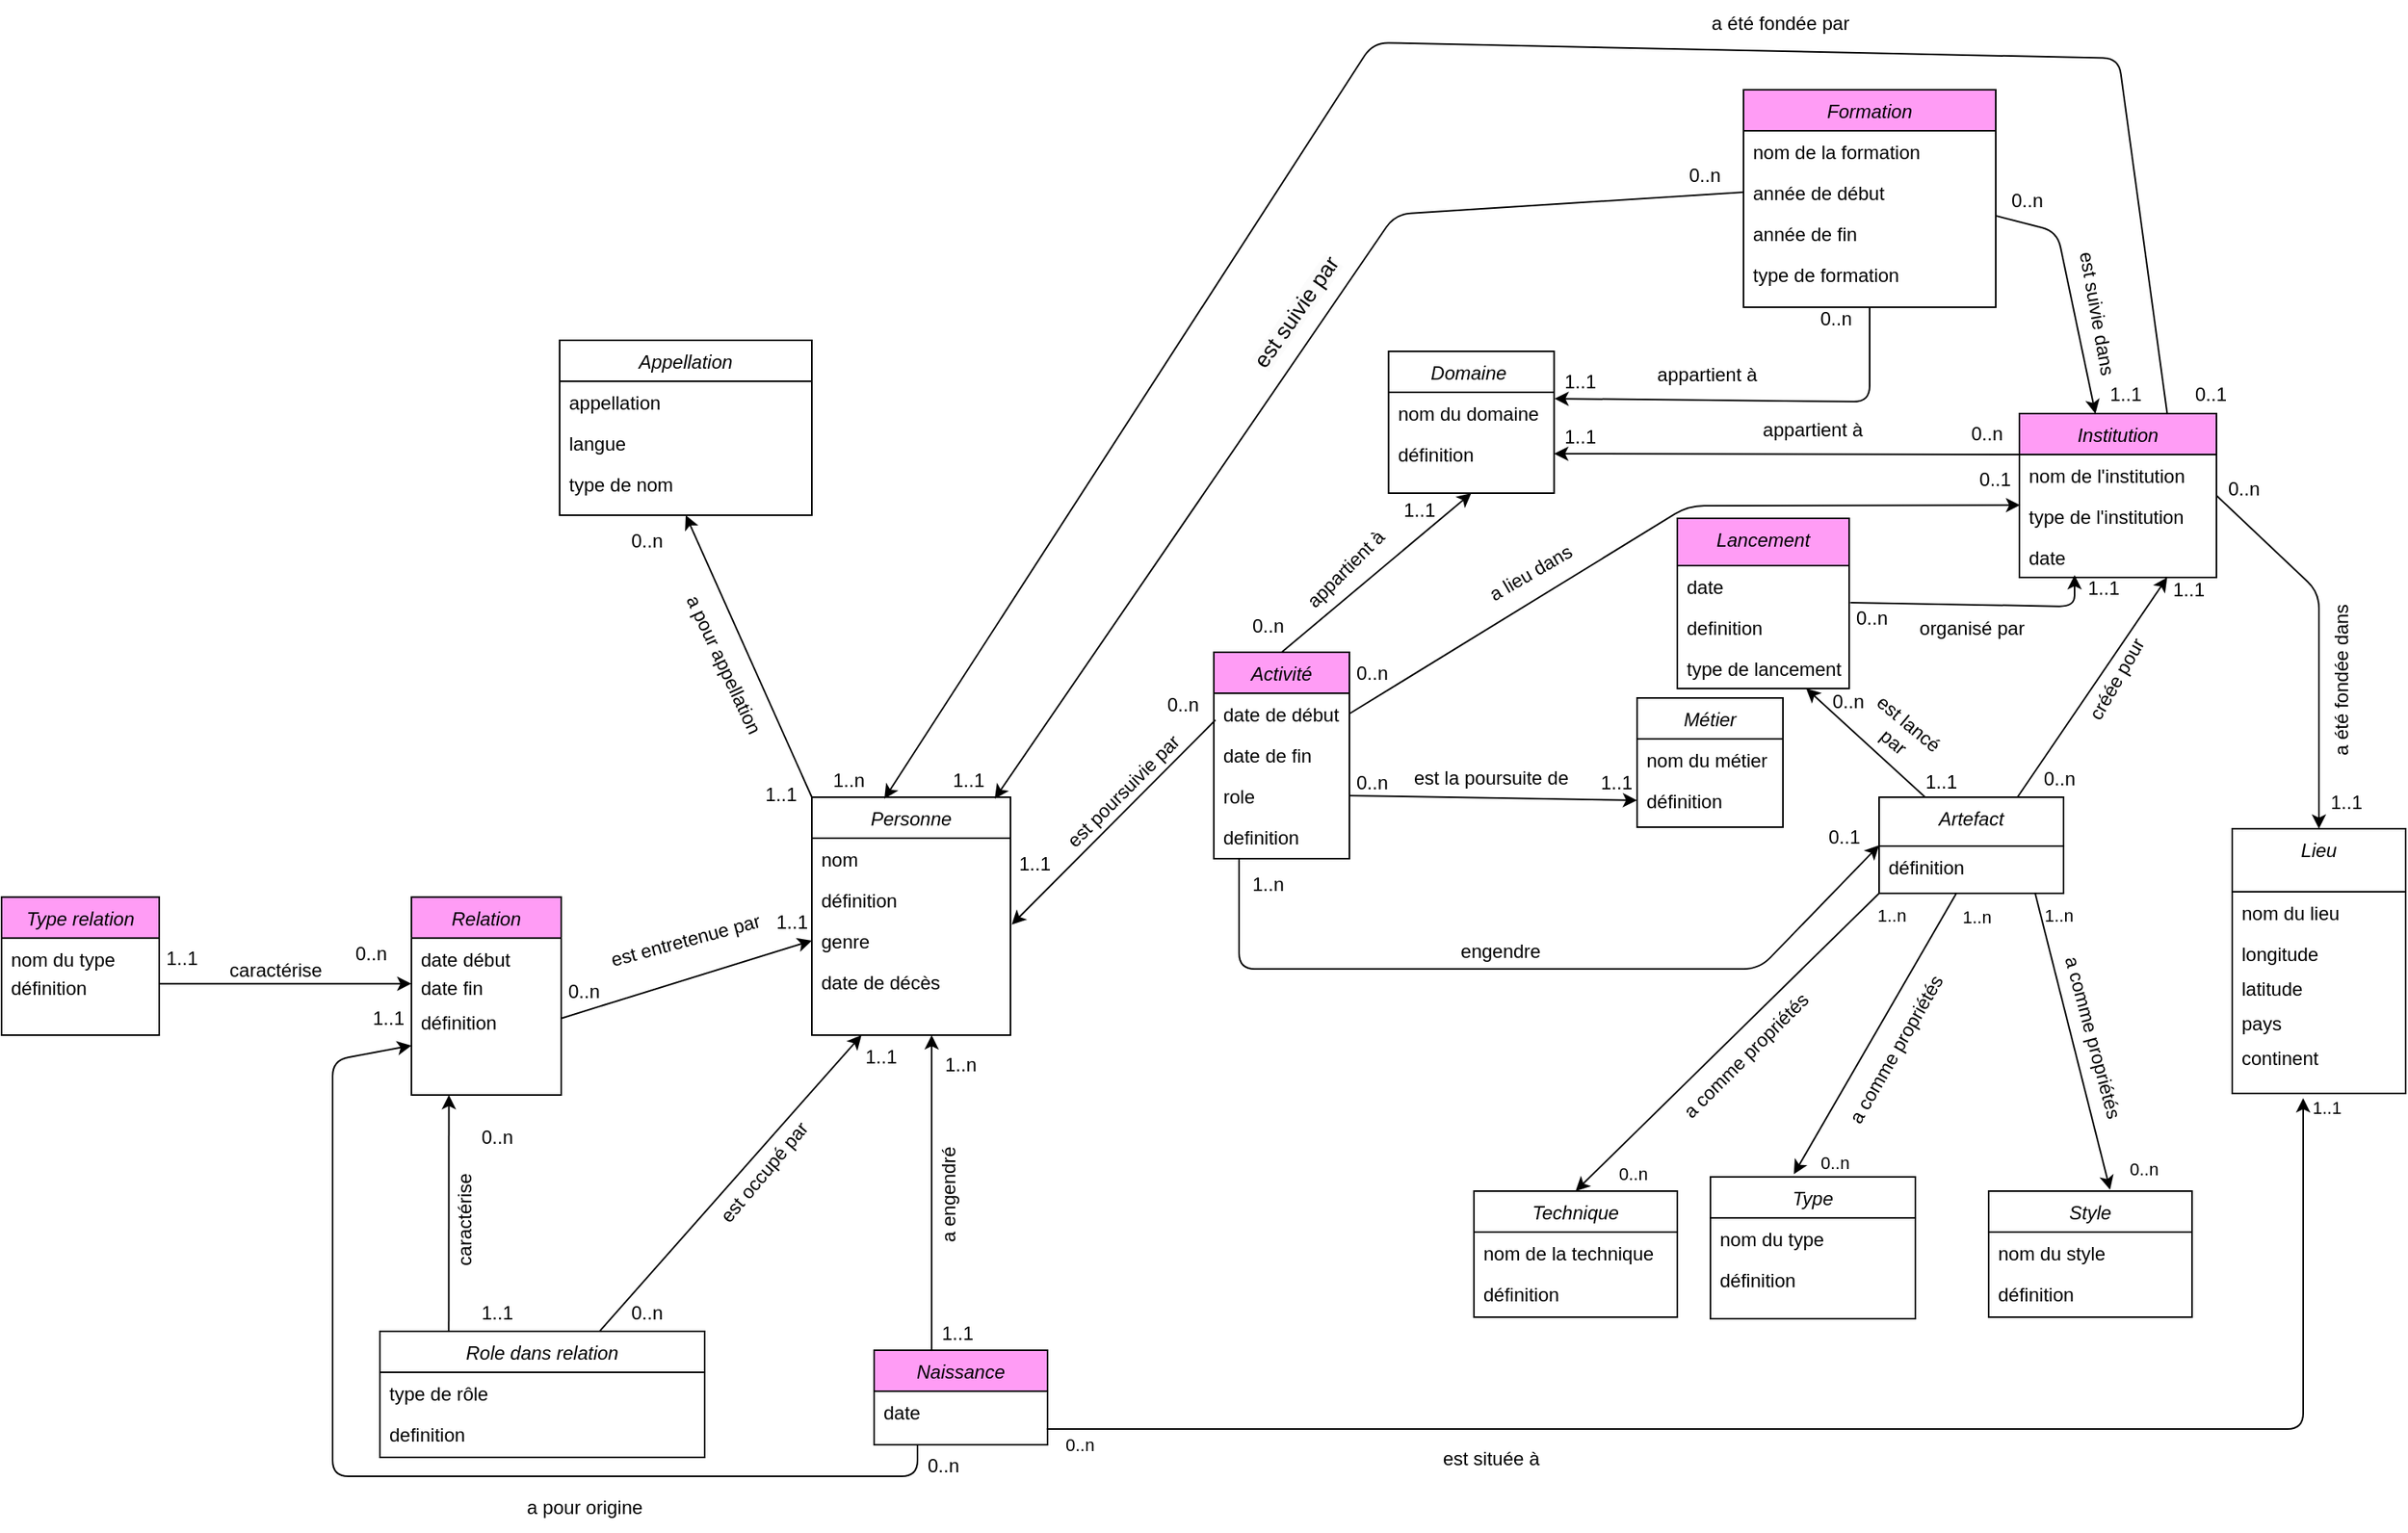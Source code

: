 <mxfile>
    <diagram id="C5RBs43oDa-KdzZeNtuy" name="Page-1">
        <mxGraphModel dx="1484" dy="907" grid="1" gridSize="10" guides="1" tooltips="1" connect="1" arrows="1" fold="1" page="1" pageScale="1" pageWidth="1654" pageHeight="1169" background="none" math="0" shadow="0">
            <root>
                <mxCell id="WIyWlLk6GJQsqaUBKTNV-0"/>
                <mxCell id="WIyWlLk6GJQsqaUBKTNV-1" parent="WIyWlLk6GJQsqaUBKTNV-0"/>
                <mxCell id="189" style="edgeStyle=none;html=1;exitX=0;exitY=0;exitDx=0;exitDy=0;entryX=0.5;entryY=1;entryDx=0;entryDy=0;" parent="WIyWlLk6GJQsqaUBKTNV-1" source="zkfFHV4jXpPFQw0GAbJ--0" target="51" edge="1">
                    <mxGeometry relative="1" as="geometry">
                        <mxPoint x="668" y="616" as="sourcePoint"/>
                        <mxPoint x="509" y="391" as="targetPoint"/>
                    </mxGeometry>
                </mxCell>
                <mxCell id="528" style="edgeStyle=none;html=1;" parent="WIyWlLk6GJQsqaUBKTNV-1" source="zkfFHV4jXpPFQw0GAbJ--0" edge="1">
                    <mxGeometry relative="1" as="geometry">
                        <mxPoint x="645" y="722" as="targetPoint"/>
                    </mxGeometry>
                </mxCell>
                <mxCell id="zkfFHV4jXpPFQw0GAbJ--0" value="Personne" style="swimlane;fontStyle=2;align=center;verticalAlign=top;childLayout=stackLayout;horizontal=1;startSize=26;horizontalStack=0;resizeParent=1;resizeLast=0;collapsible=1;marginBottom=0;rounded=0;shadow=0;strokeWidth=1;" parent="WIyWlLk6GJQsqaUBKTNV-1" vertex="1">
                    <mxGeometry x="569" y="571" width="126" height="151" as="geometry">
                        <mxRectangle x="230" y="140" width="160" height="26" as="alternateBounds"/>
                    </mxGeometry>
                </mxCell>
                <mxCell id="zkfFHV4jXpPFQw0GAbJ--1" value="nom" style="text;align=left;verticalAlign=top;spacingLeft=4;spacingRight=4;overflow=hidden;rotatable=0;points=[[0,0.5],[1,0.5]];portConstraint=eastwest;" parent="zkfFHV4jXpPFQw0GAbJ--0" vertex="1">
                    <mxGeometry y="26" width="126" height="26" as="geometry"/>
                </mxCell>
                <mxCell id="zkfFHV4jXpPFQw0GAbJ--3" value="définition" style="text;align=left;verticalAlign=top;spacingLeft=4;spacingRight=4;overflow=hidden;rotatable=0;points=[[0,0.5],[1,0.5]];portConstraint=eastwest;rounded=0;shadow=0;html=0;" parent="zkfFHV4jXpPFQw0GAbJ--0" vertex="1">
                    <mxGeometry y="52" width="126" height="26" as="geometry"/>
                </mxCell>
                <mxCell id="508" value="genre" style="text;align=left;verticalAlign=top;spacingLeft=4;spacingRight=4;overflow=hidden;rotatable=0;points=[[0,0.5],[1,0.5]];portConstraint=eastwest;rounded=0;shadow=0;html=0;" parent="zkfFHV4jXpPFQw0GAbJ--0" vertex="1">
                    <mxGeometry y="78" width="126" height="26" as="geometry"/>
                </mxCell>
                <mxCell id="636" value="date de décès" style="text;align=left;verticalAlign=top;spacingLeft=4;spacingRight=4;overflow=hidden;rotatable=0;points=[[0,0.5],[1,0.5]];portConstraint=eastwest;rounded=0;shadow=0;html=0;" parent="zkfFHV4jXpPFQw0GAbJ--0" vertex="1">
                    <mxGeometry y="104" width="126" height="26" as="geometry"/>
                </mxCell>
                <mxCell id="Bw8D9-mf-STMI-rw64IU-86" value="Lieu" style="swimlane;fontStyle=2;align=center;verticalAlign=top;childLayout=stackLayout;horizontal=1;startSize=40;horizontalStack=0;resizeParent=1;resizeLast=0;collapsible=1;marginBottom=0;rounded=0;shadow=0;strokeWidth=1;" parent="WIyWlLk6GJQsqaUBKTNV-1" vertex="1">
                    <mxGeometry x="1470" y="591" width="110" height="168" as="geometry">
                        <mxRectangle x="230" y="140" width="160" height="26" as="alternateBounds"/>
                    </mxGeometry>
                </mxCell>
                <mxCell id="Bw8D9-mf-STMI-rw64IU-87" value="nom du lieu" style="text;align=left;verticalAlign=top;spacingLeft=4;spacingRight=4;overflow=hidden;rotatable=0;points=[[0,0.5],[1,0.5]];portConstraint=eastwest;" parent="Bw8D9-mf-STMI-rw64IU-86" vertex="1">
                    <mxGeometry y="40" width="110" height="26" as="geometry"/>
                </mxCell>
                <mxCell id="Bw8D9-mf-STMI-rw64IU-92" value="longitude" style="text;align=left;verticalAlign=top;spacingLeft=4;spacingRight=4;overflow=hidden;rotatable=0;points=[[0,0.5],[1,0.5]];portConstraint=eastwest;rounded=0;shadow=0;html=0;" parent="Bw8D9-mf-STMI-rw64IU-86" vertex="1">
                    <mxGeometry y="66" width="110" height="22" as="geometry"/>
                </mxCell>
                <mxCell id="44" value="latitude" style="text;align=left;verticalAlign=top;spacingLeft=4;spacingRight=4;overflow=hidden;rotatable=0;points=[[0,0.5],[1,0.5]];portConstraint=eastwest;rounded=0;shadow=0;html=0;" parent="Bw8D9-mf-STMI-rw64IU-86" vertex="1">
                    <mxGeometry y="88" width="110" height="22" as="geometry"/>
                </mxCell>
                <mxCell id="45" value="pays" style="text;align=left;verticalAlign=top;spacingLeft=4;spacingRight=4;overflow=hidden;rotatable=0;points=[[0,0.5],[1,0.5]];portConstraint=eastwest;rounded=0;shadow=0;html=0;" parent="Bw8D9-mf-STMI-rw64IU-86" vertex="1">
                    <mxGeometry y="110" width="110" height="22" as="geometry"/>
                </mxCell>
                <mxCell id="46" value="continent" style="text;align=left;verticalAlign=top;spacingLeft=4;spacingRight=4;overflow=hidden;rotatable=0;points=[[0,0.5],[1,0.5]];portConstraint=eastwest;rounded=0;shadow=0;html=0;" parent="Bw8D9-mf-STMI-rw64IU-86" vertex="1">
                    <mxGeometry y="132" width="110" height="22" as="geometry"/>
                </mxCell>
                <mxCell id="123" style="edgeStyle=none;html=1;entryX=0.5;entryY=0;entryDx=0;entryDy=0;exitX=0;exitY=1;exitDx=0;exitDy=0;" parent="WIyWlLk6GJQsqaUBKTNV-1" source="Bw8D9-mf-STMI-rw64IU-77" target="112" edge="1">
                    <mxGeometry relative="1" as="geometry">
                        <mxPoint x="1265" y="632" as="sourcePoint"/>
                    </mxGeometry>
                </mxCell>
                <mxCell id="124" style="edgeStyle=none;html=1;entryX=0.597;entryY=-0.011;entryDx=0;entryDy=0;entryPerimeter=0;" parent="WIyWlLk6GJQsqaUBKTNV-1" target="117" edge="1">
                    <mxGeometry relative="1" as="geometry">
                        <mxPoint x="1345" y="632" as="sourcePoint"/>
                    </mxGeometry>
                </mxCell>
                <mxCell id="433" style="edgeStyle=none;html=1;fontSize=12;entryX=0.407;entryY=-0.019;entryDx=0;entryDy=0;entryPerimeter=0;" parent="WIyWlLk6GJQsqaUBKTNV-1" target="209" edge="1">
                    <mxGeometry relative="1" as="geometry">
                        <mxPoint x="1295" y="632" as="sourcePoint"/>
                        <mxPoint x="1185" y="812" as="targetPoint"/>
                    </mxGeometry>
                </mxCell>
                <mxCell id="504" style="edgeStyle=none;html=1;exitX=0.75;exitY=0;exitDx=0;exitDy=0;entryX=0.75;entryY=1;entryDx=0;entryDy=0;fontSize=12;" parent="WIyWlLk6GJQsqaUBKTNV-1" source="Bw8D9-mf-STMI-rw64IU-77" target="Bw8D9-mf-STMI-rw64IU-9" edge="1">
                    <mxGeometry relative="1" as="geometry"/>
                </mxCell>
                <mxCell id="Bw8D9-mf-STMI-rw64IU-77" value="Artefact" style="swimlane;fontStyle=2;align=center;verticalAlign=top;childLayout=stackLayout;horizontal=1;startSize=31;horizontalStack=0;resizeParent=1;resizeLast=0;collapsible=1;marginBottom=0;rounded=0;shadow=0;strokeWidth=1;" parent="WIyWlLk6GJQsqaUBKTNV-1" vertex="1">
                    <mxGeometry x="1246" y="571" width="117" height="61" as="geometry">
                        <mxRectangle x="230" y="140" width="160" height="26" as="alternateBounds"/>
                    </mxGeometry>
                </mxCell>
                <mxCell id="Bw8D9-mf-STMI-rw64IU-80" style="edgeStyle=elbowEdgeStyle;rounded=0;orthogonalLoop=1;jettySize=auto;elbow=vertical;html=1;exitX=0;exitY=0.5;exitDx=0;exitDy=0;fillColor=#a20025;strokeColor=#6F0000;" parent="Bw8D9-mf-STMI-rw64IU-77" edge="1">
                    <mxGeometry relative="1" as="geometry">
                        <mxPoint y="65.0" as="sourcePoint"/>
                        <mxPoint y="65.185" as="targetPoint"/>
                    </mxGeometry>
                </mxCell>
                <mxCell id="747" value="définition" style="text;align=left;verticalAlign=top;spacingLeft=4;spacingRight=4;overflow=hidden;rotatable=0;points=[[0,0.5],[1,0.5]];portConstraint=eastwest;rounded=0;shadow=0;html=0;" parent="Bw8D9-mf-STMI-rw64IU-77" vertex="1">
                    <mxGeometry y="31" width="117" height="26" as="geometry"/>
                </mxCell>
                <mxCell id="51" value="Appellation" style="swimlane;fontStyle=2;align=center;verticalAlign=top;childLayout=stackLayout;horizontal=1;startSize=26;horizontalStack=0;resizeParent=1;resizeLast=0;collapsible=1;marginBottom=0;rounded=0;shadow=0;strokeWidth=1;" parent="WIyWlLk6GJQsqaUBKTNV-1" vertex="1">
                    <mxGeometry x="409" y="281" width="160" height="111" as="geometry">
                        <mxRectangle x="230" y="140" width="160" height="26" as="alternateBounds"/>
                    </mxGeometry>
                </mxCell>
                <mxCell id="52" value="appellation" style="text;align=left;verticalAlign=top;spacingLeft=4;spacingRight=4;overflow=hidden;rotatable=0;points=[[0,0.5],[1,0.5]];portConstraint=eastwest;" parent="51" vertex="1">
                    <mxGeometry y="26" width="160" height="26" as="geometry"/>
                </mxCell>
                <mxCell id="54" value="langue" style="text;align=left;verticalAlign=top;spacingLeft=4;spacingRight=4;overflow=hidden;rotatable=0;points=[[0,0.5],[1,0.5]];portConstraint=eastwest;" parent="51" vertex="1">
                    <mxGeometry y="52" width="160" height="26" as="geometry"/>
                </mxCell>
                <mxCell id="567" value="type de nom" style="text;align=left;verticalAlign=top;spacingLeft=4;spacingRight=4;overflow=hidden;rotatable=0;points=[[0,0.5],[1,0.5]];portConstraint=eastwest;" parent="51" vertex="1">
                    <mxGeometry y="78" width="160" height="26" as="geometry"/>
                </mxCell>
                <mxCell id="77" value="a été fondée dans" style="text;html=1;resizable=0;points=[];;align=center;verticalAlign=middle;labelBackgroundColor=none;rounded=0;shadow=0;strokeWidth=1;fontSize=12;rotation=270;" parent="WIyWlLk6GJQsqaUBKTNV-1" vertex="1" connectable="0">
                    <mxGeometry x="1548.999" y="508.0" as="geometry">
                        <mxPoint x="11" y="-10" as="offset"/>
                    </mxGeometry>
                </mxCell>
                <mxCell id="105" style="edgeStyle=none;html=1;entryX=0.386;entryY=0.001;entryDx=0;entryDy=0;entryPerimeter=0;exitX=1;exitY=0.075;exitDx=0;exitDy=0;exitPerimeter=0;" parent="WIyWlLk6GJQsqaUBKTNV-1" source="104" target="Bw8D9-mf-STMI-rw64IU-9" edge="1">
                    <mxGeometry relative="1" as="geometry">
                        <Array as="points">
                            <mxPoint x="1359" y="212"/>
                        </Array>
                    </mxGeometry>
                </mxCell>
                <mxCell id="441" style="edgeStyle=none;html=1;exitX=0.5;exitY=1;exitDx=0;exitDy=0;entryX=1.002;entryY=0.154;entryDx=0;entryDy=0;fontSize=12;entryPerimeter=0;" parent="WIyWlLk6GJQsqaUBKTNV-1" source="102" target="437" edge="1">
                    <mxGeometry relative="1" as="geometry">
                        <Array as="points">
                            <mxPoint x="1240" y="320"/>
                        </Array>
                    </mxGeometry>
                </mxCell>
                <mxCell id="102" value="Formation" style="swimlane;fontStyle=2;align=center;verticalAlign=top;childLayout=stackLayout;horizontal=1;startSize=26;horizontalStack=0;resizeParent=1;resizeLast=0;collapsible=1;marginBottom=0;rounded=0;shadow=0;strokeWidth=1;fillColor=#FF9CF5;strokeColor=#000000;" parent="WIyWlLk6GJQsqaUBKTNV-1" vertex="1">
                    <mxGeometry x="1160" y="122" width="160" height="138" as="geometry">
                        <mxRectangle x="230" y="140" width="160" height="26" as="alternateBounds"/>
                    </mxGeometry>
                </mxCell>
                <mxCell id="223" value="nom de la formation" style="text;align=left;verticalAlign=top;spacingLeft=4;spacingRight=4;overflow=hidden;rotatable=0;points=[[0,0.5],[1,0.5]];portConstraint=eastwest;rounded=0;shadow=0;html=0;" parent="102" vertex="1">
                    <mxGeometry y="26" width="160" height="26" as="geometry"/>
                </mxCell>
                <mxCell id="103" value="année de début" style="text;align=left;verticalAlign=top;spacingLeft=4;spacingRight=4;overflow=hidden;rotatable=0;points=[[0,0.5],[1,0.5]];portConstraint=eastwest;rounded=0;shadow=0;html=0;" parent="102" vertex="1">
                    <mxGeometry y="52" width="160" height="26" as="geometry"/>
                </mxCell>
                <mxCell id="104" value="année de fin" style="text;align=left;verticalAlign=top;spacingLeft=4;spacingRight=4;overflow=hidden;rotatable=0;points=[[0,0.5],[1,0.5]];portConstraint=eastwest;rounded=0;shadow=0;html=0;" parent="102" vertex="1">
                    <mxGeometry y="78" width="160" height="26" as="geometry"/>
                </mxCell>
                <mxCell id="750" value="type de formation" style="text;align=left;verticalAlign=top;spacingLeft=4;spacingRight=4;overflow=hidden;rotatable=0;points=[[0,0.5],[1,0.5]];portConstraint=eastwest;rounded=0;shadow=0;html=0;" parent="102" vertex="1">
                    <mxGeometry y="104" width="160" height="26" as="geometry"/>
                </mxCell>
                <mxCell id="106" value="est suivie dans&amp;nbsp;" style="text;html=1;resizable=0;points=[];;align=center;verticalAlign=middle;labelBackgroundColor=none;rounded=0;shadow=0;strokeWidth=1;fontSize=12;rotation=80;" parent="WIyWlLk6GJQsqaUBKTNV-1" vertex="1" connectable="0">
                    <mxGeometry x="1389.001" y="252.0" as="geometry">
                        <mxPoint x="12" y="7" as="offset"/>
                    </mxGeometry>
                </mxCell>
                <mxCell id="112" value="Technique" style="swimlane;fontStyle=2;align=center;verticalAlign=top;childLayout=stackLayout;horizontal=1;startSize=26;horizontalStack=0;resizeParent=1;resizeLast=0;collapsible=1;marginBottom=0;rounded=0;shadow=0;strokeWidth=1;" parent="WIyWlLk6GJQsqaUBKTNV-1" vertex="1">
                    <mxGeometry x="989" y="821" width="129" height="80" as="geometry">
                        <mxRectangle x="230" y="140" width="160" height="26" as="alternateBounds"/>
                    </mxGeometry>
                </mxCell>
                <mxCell id="113" value="nom de la technique" style="text;align=left;verticalAlign=top;spacingLeft=4;spacingRight=4;overflow=hidden;rotatable=0;points=[[0,0.5],[1,0.5]];portConstraint=eastwest;" parent="112" vertex="1">
                    <mxGeometry y="26" width="129" height="26" as="geometry"/>
                </mxCell>
                <mxCell id="115" style="edgeStyle=elbowEdgeStyle;rounded=0;orthogonalLoop=1;jettySize=auto;elbow=vertical;html=1;exitX=0;exitY=0.5;exitDx=0;exitDy=0;fillColor=#a20025;strokeColor=#6F0000;" parent="112" edge="1">
                    <mxGeometry relative="1" as="geometry">
                        <mxPoint x="2.274e-13" y="65" as="sourcePoint"/>
                        <mxPoint x="2.274e-13" y="64.667" as="targetPoint"/>
                    </mxGeometry>
                </mxCell>
                <mxCell id="151" value="définition" style="text;align=left;verticalAlign=top;spacingLeft=4;spacingRight=4;overflow=hidden;rotatable=0;points=[[0,0.5],[1,0.5]];portConstraint=eastwest;" parent="112" vertex="1">
                    <mxGeometry y="52" width="129" height="26" as="geometry"/>
                </mxCell>
                <mxCell id="117" value="Style" style="swimlane;fontStyle=2;align=center;verticalAlign=top;childLayout=stackLayout;horizontal=1;startSize=26;horizontalStack=0;resizeParent=1;resizeLast=0;collapsible=1;marginBottom=0;rounded=0;shadow=0;strokeWidth=1;" parent="WIyWlLk6GJQsqaUBKTNV-1" vertex="1">
                    <mxGeometry x="1315.5" y="821" width="129" height="80" as="geometry">
                        <mxRectangle x="230" y="140" width="160" height="26" as="alternateBounds"/>
                    </mxGeometry>
                </mxCell>
                <mxCell id="118" value="nom du style" style="text;align=left;verticalAlign=top;spacingLeft=4;spacingRight=4;overflow=hidden;rotatable=0;points=[[0,0.5],[1,0.5]];portConstraint=eastwest;" parent="117" vertex="1">
                    <mxGeometry y="26" width="129" height="26" as="geometry"/>
                </mxCell>
                <mxCell id="120" style="edgeStyle=elbowEdgeStyle;rounded=0;orthogonalLoop=1;jettySize=auto;elbow=vertical;html=1;exitX=0;exitY=0.5;exitDx=0;exitDy=0;fillColor=#a20025;strokeColor=#6F0000;" parent="117" edge="1">
                    <mxGeometry relative="1" as="geometry">
                        <mxPoint y="65" as="sourcePoint"/>
                        <mxPoint y="65" as="targetPoint"/>
                    </mxGeometry>
                </mxCell>
                <mxCell id="152" value="définition" style="text;align=left;verticalAlign=top;spacingLeft=4;spacingRight=4;overflow=hidden;rotatable=0;points=[[0,0.5],[1,0.5]];portConstraint=eastwest;" parent="117" vertex="1">
                    <mxGeometry y="52" width="129" height="26" as="geometry"/>
                </mxCell>
                <mxCell id="139" value="1..1" style="edgeLabel;resizable=0;html=1;align=left;verticalAlign=bottom;" parent="WIyWlLk6GJQsqaUBKTNV-1" connectable="0" vertex="1">
                    <mxGeometry x="1538" y="772" as="geometry">
                        <mxPoint x="-19" y="4" as="offset"/>
                    </mxGeometry>
                </mxCell>
                <mxCell id="146" value="a comme propriétés" style="text;html=1;strokeColor=none;fillColor=none;align=center;verticalAlign=middle;whiteSpace=wrap;rounded=0;rotation=-45;" parent="WIyWlLk6GJQsqaUBKTNV-1" vertex="1">
                    <mxGeometry x="1097" y="720.34" width="130" height="30" as="geometry"/>
                </mxCell>
                <mxCell id="150" value="a comme propriétés" style="text;html=1;strokeColor=none;fillColor=none;align=center;verticalAlign=middle;whiteSpace=wrap;rounded=0;rotation=75;" parent="WIyWlLk6GJQsqaUBKTNV-1" vertex="1">
                    <mxGeometry x="1320.51" y="708.31" width="121.03" height="30" as="geometry"/>
                </mxCell>
                <mxCell id="157" value="&lt;font style=&quot;font-size: 12px;&quot;&gt;appartient à&lt;/font&gt;" style="text;html=1;strokeColor=none;fillColor=none;align=center;verticalAlign=middle;whiteSpace=wrap;rounded=0;rotation=0;" parent="WIyWlLk6GJQsqaUBKTNV-1" vertex="1">
                    <mxGeometry x="1097" y="288" width="79.5" height="30" as="geometry"/>
                </mxCell>
                <mxCell id="174" value="0..n" style="edgeLabel;resizable=0;html=1;align=left;verticalAlign=bottom;" parent="WIyWlLk6GJQsqaUBKTNV-1" connectable="0" vertex="1">
                    <mxGeometry x="1080" y="821" as="geometry">
                        <mxPoint x="-1" y="-3" as="offset"/>
                    </mxGeometry>
                </mxCell>
                <mxCell id="175" value="1..n" style="edgeLabel;resizable=0;html=1;align=left;verticalAlign=bottom;" parent="WIyWlLk6GJQsqaUBKTNV-1" connectable="0" vertex="1">
                    <mxGeometry x="1348.92" y="654" as="geometry"/>
                </mxCell>
                <mxCell id="176" value="0..n" style="edgeLabel;resizable=0;html=1;align=left;verticalAlign=bottom;" parent="WIyWlLk6GJQsqaUBKTNV-1" connectable="0" vertex="1">
                    <mxGeometry x="1403.03" y="815" as="geometry"/>
                </mxCell>
                <mxCell id="209" value="Type" style="swimlane;fontStyle=2;align=center;verticalAlign=top;childLayout=stackLayout;horizontal=1;startSize=26;horizontalStack=0;resizeParent=1;resizeLast=0;collapsible=1;marginBottom=0;rounded=0;shadow=0;strokeWidth=1;" parent="WIyWlLk6GJQsqaUBKTNV-1" vertex="1">
                    <mxGeometry x="1139" y="812" width="130" height="90" as="geometry">
                        <mxRectangle x="230" y="140" width="160" height="26" as="alternateBounds"/>
                    </mxGeometry>
                </mxCell>
                <mxCell id="211" style="edgeStyle=elbowEdgeStyle;rounded=0;orthogonalLoop=1;jettySize=auto;elbow=vertical;html=1;exitX=0;exitY=0.5;exitDx=0;exitDy=0;fillColor=#a20025;strokeColor=#6F0000;" parent="209" edge="1">
                    <mxGeometry relative="1" as="geometry">
                        <mxPoint x="2.274e-13" y="65" as="sourcePoint"/>
                        <mxPoint x="2.274e-13" y="64.667" as="targetPoint"/>
                    </mxGeometry>
                </mxCell>
                <mxCell id="213" value="nom du type" style="text;align=left;verticalAlign=top;spacingLeft=4;spacingRight=4;overflow=hidden;rotatable=0;points=[[0,0.5],[1,0.5]];portConstraint=eastwest;" parent="209" vertex="1">
                    <mxGeometry y="26" width="130" height="26" as="geometry"/>
                </mxCell>
                <mxCell id="214" value="définition" style="text;align=left;verticalAlign=top;spacingLeft=4;spacingRight=4;overflow=hidden;rotatable=0;points=[[0,0.5],[1,0.5]];portConstraint=eastwest;" parent="209" vertex="1">
                    <mxGeometry y="52" width="130" height="26" as="geometry"/>
                </mxCell>
                <mxCell id="218" value="1..n" style="edgeLabel;resizable=0;html=1;align=left;verticalAlign=bottom;" parent="WIyWlLk6GJQsqaUBKTNV-1" connectable="0" vertex="1">
                    <mxGeometry x="1193" y="675.17" as="geometry">
                        <mxPoint x="104" y="-20" as="offset"/>
                    </mxGeometry>
                </mxCell>
                <mxCell id="219" value="0..n" style="edgeLabel;resizable=0;html=1;align=left;verticalAlign=bottom;" parent="WIyWlLk6GJQsqaUBKTNV-1" connectable="0" vertex="1">
                    <mxGeometry x="1207" y="811" as="geometry"/>
                </mxCell>
                <mxCell id="229" value="1..1" style="resizable=0;align=right;verticalAlign=bottom;labelBackgroundColor=none;fontSize=12;rotation=0;" parent="WIyWlLk6GJQsqaUBKTNV-1" connectable="0" vertex="1">
                    <mxGeometry x="1389" y="346" as="geometry">
                        <mxPoint x="14.595" y="-0.666" as="offset"/>
                    </mxGeometry>
                </mxCell>
                <mxCell id="233" value="0..n" style="resizable=0;align=right;verticalAlign=bottom;labelBackgroundColor=none;fontSize=12;" parent="WIyWlLk6GJQsqaUBKTNV-1" connectable="0" vertex="1">
                    <mxGeometry x="465" y="392" as="geometry">
                        <mxPoint x="11" y="25" as="offset"/>
                    </mxGeometry>
                </mxCell>
                <mxCell id="235" value="0..n" style="resizable=0;align=right;verticalAlign=bottom;labelBackgroundColor=none;fontSize=12;direction=south;" parent="WIyWlLk6GJQsqaUBKTNV-1" connectable="0" vertex="1">
                    <mxGeometry x="1460" y="386" as="geometry">
                        <mxPoint x="29" y="-2" as="offset"/>
                    </mxGeometry>
                </mxCell>
                <mxCell id="237" value="1..1" style="resizable=0;align=right;verticalAlign=bottom;labelBackgroundColor=none;fontSize=12;direction=south;" parent="WIyWlLk6GJQsqaUBKTNV-1" connectable="0" vertex="1">
                    <mxGeometry x="1555" y="581" as="geometry">
                        <mxPoint x="-1" y="2" as="offset"/>
                    </mxGeometry>
                </mxCell>
                <mxCell id="241" value="0..n" style="resizable=0;align=right;verticalAlign=bottom;labelBackgroundColor=none;fontSize=12;direction=south;" parent="WIyWlLk6GJQsqaUBKTNV-1" connectable="0" vertex="1">
                    <mxGeometry x="1304.5" y="177" as="geometry">
                        <mxPoint x="47" y="24" as="offset"/>
                    </mxGeometry>
                </mxCell>
                <mxCell id="525" style="edgeStyle=none;html=1;" parent="WIyWlLk6GJQsqaUBKTNV-1" edge="1">
                    <mxGeometry relative="1" as="geometry">
                        <mxPoint x="645" y="932" as="sourcePoint"/>
                        <mxPoint x="645" y="722" as="targetPoint"/>
                        <Array as="points"/>
                    </mxGeometry>
                </mxCell>
                <mxCell id="683" style="edgeStyle=none;html=1;exitX=0.25;exitY=1;exitDx=0;exitDy=0;entryX=0;entryY=0.75;entryDx=0;entryDy=0;" parent="WIyWlLk6GJQsqaUBKTNV-1" source="242" target="514" edge="1">
                    <mxGeometry relative="1" as="geometry">
                        <Array as="points">
                            <mxPoint x="636" y="1002"/>
                            <mxPoint x="265" y="1002"/>
                            <mxPoint x="265" y="738"/>
                        </Array>
                    </mxGeometry>
                </mxCell>
                <mxCell id="242" value="Naissance" style="swimlane;fontStyle=2;align=center;verticalAlign=top;childLayout=stackLayout;horizontal=1;startSize=26;horizontalStack=0;resizeParent=1;resizeLast=0;collapsible=1;marginBottom=0;rounded=0;shadow=0;strokeWidth=1;fillColor=#FF9CF5;" parent="WIyWlLk6GJQsqaUBKTNV-1" vertex="1">
                    <mxGeometry x="608.5" y="922" width="110" height="60" as="geometry">
                        <mxRectangle x="230" y="140" width="160" height="26" as="alternateBounds"/>
                    </mxGeometry>
                </mxCell>
                <mxCell id="245" style="edgeStyle=elbowEdgeStyle;rounded=0;orthogonalLoop=1;jettySize=auto;elbow=vertical;html=1;exitX=0;exitY=0.5;exitDx=0;exitDy=0;" parent="242" edge="1">
                    <mxGeometry relative="1" as="geometry">
                        <mxPoint y="65" as="sourcePoint"/>
                        <mxPoint y="64.818" as="targetPoint"/>
                    </mxGeometry>
                </mxCell>
                <mxCell id="243" value="date" style="text;align=left;verticalAlign=top;spacingLeft=4;spacingRight=4;overflow=hidden;rotatable=0;points=[[0,0.5],[1,0.5]];portConstraint=eastwest;" parent="242" vertex="1">
                    <mxGeometry y="26" width="110" height="26" as="geometry"/>
                </mxCell>
                <mxCell id="257" style="edgeStyle=none;html=1;" parent="WIyWlLk6GJQsqaUBKTNV-1" edge="1">
                    <mxGeometry relative="1" as="geometry">
                        <mxPoint x="725" y="972" as="sourcePoint"/>
                        <Array as="points">
                            <mxPoint x="715" y="972"/>
                            <mxPoint x="750" y="972"/>
                            <mxPoint x="1100" y="972"/>
                            <mxPoint x="1515" y="972"/>
                        </Array>
                        <mxPoint x="1515" y="762" as="targetPoint"/>
                    </mxGeometry>
                </mxCell>
                <mxCell id="87" value="" style="endArrow=classic;html=1;entryX=0.5;entryY=0;entryDx=0;entryDy=0;exitX=1;exitY=0.5;exitDx=0;exitDy=0;" parent="WIyWlLk6GJQsqaUBKTNV-1" source="Bw8D9-mf-STMI-rw64IU-9" target="Bw8D9-mf-STMI-rw64IU-86" edge="1">
                    <mxGeometry width="50" height="50" relative="1" as="geometry">
                        <mxPoint x="1459" y="471" as="sourcePoint"/>
                        <mxPoint x="1479" y="391" as="targetPoint"/>
                        <Array as="points">
                            <mxPoint x="1525" y="441"/>
                        </Array>
                    </mxGeometry>
                </mxCell>
                <mxCell id="360" value="&lt;span style=&quot;color: rgb(0, 0, 0); font-family: Helvetica; font-style: normal; font-variant-ligatures: normal; font-variant-caps: normal; font-weight: 400; letter-spacing: normal; orphans: 2; text-align: center; text-indent: 0px; text-transform: none; widows: 2; word-spacing: 0px; -webkit-text-stroke-width: 0px; background-color: rgb(251, 251, 251); text-decoration-thickness: initial; text-decoration-style: initial; text-decoration-color: initial; float: none; display: inline !important;&quot;&gt;&lt;font style=&quot;font-size: 14px;&quot;&gt;est suivie par&lt;/font&gt;&lt;/span&gt;" style="text;whiteSpace=wrap;html=1;fontSize=12;rotation=-55;" parent="WIyWlLk6GJQsqaUBKTNV-1" vertex="1">
                    <mxGeometry x="830" y="232" width="120" height="40" as="geometry"/>
                </mxCell>
                <mxCell id="369" style="edgeStyle=none;html=1;fontSize=12;exitX=0;exitY=0.5;exitDx=0;exitDy=0;" parent="WIyWlLk6GJQsqaUBKTNV-1" source="103" edge="1">
                    <mxGeometry relative="1" as="geometry">
                        <mxPoint x="1079" y="171" as="sourcePoint"/>
                        <Array as="points">
                            <mxPoint x="939" y="201"/>
                        </Array>
                        <mxPoint x="685" y="572" as="targetPoint"/>
                    </mxGeometry>
                </mxCell>
                <mxCell id="372" value="Métier" style="swimlane;fontStyle=2;align=center;verticalAlign=top;childLayout=stackLayout;horizontal=1;startSize=26;horizontalStack=0;resizeParent=1;resizeLast=0;collapsible=1;marginBottom=0;rounded=0;shadow=0;strokeWidth=1;" parent="WIyWlLk6GJQsqaUBKTNV-1" vertex="1">
                    <mxGeometry x="1092.48" y="508" width="92.52" height="82" as="geometry">
                        <mxRectangle x="230" y="140" width="160" height="26" as="alternateBounds"/>
                    </mxGeometry>
                </mxCell>
                <mxCell id="373" value="nom du métier" style="text;align=left;verticalAlign=top;spacingLeft=4;spacingRight=4;overflow=hidden;rotatable=0;points=[[0,0.5],[1,0.5]];portConstraint=eastwest;" parent="372" vertex="1">
                    <mxGeometry y="26" width="92.52" height="26" as="geometry"/>
                </mxCell>
                <mxCell id="378" value="définition" style="text;align=left;verticalAlign=top;spacingLeft=4;spacingRight=4;overflow=hidden;rotatable=0;points=[[0,0.5],[1,0.5]];portConstraint=eastwest;rounded=0;shadow=0;html=0;" parent="372" vertex="1">
                    <mxGeometry y="52" width="92.52" height="26" as="geometry"/>
                </mxCell>
                <mxCell id="381" style="edgeStyle=elbowEdgeStyle;rounded=0;orthogonalLoop=1;jettySize=auto;elbow=vertical;html=1;exitX=0;exitY=0.5;exitDx=0;exitDy=0;" parent="WIyWlLk6GJQsqaUBKTNV-1" edge="1">
                    <mxGeometry relative="1" as="geometry">
                        <mxPoint x="699" y="686.0" as="sourcePoint"/>
                        <mxPoint x="699" y="686.429" as="targetPoint"/>
                    </mxGeometry>
                </mxCell>
                <mxCell id="450" style="edgeStyle=none;html=1;exitX=0.5;exitY=0;exitDx=0;exitDy=0;entryX=0.5;entryY=1;entryDx=0;entryDy=0;fontSize=12;" parent="WIyWlLk6GJQsqaUBKTNV-1" source="399" target="436" edge="1">
                    <mxGeometry relative="1" as="geometry"/>
                </mxCell>
                <mxCell id="399" value="Activité" style="swimlane;fontStyle=2;align=center;verticalAlign=top;childLayout=stackLayout;horizontal=1;startSize=26;horizontalStack=0;resizeParent=1;resizeLast=0;collapsible=1;marginBottom=0;rounded=0;shadow=0;strokeWidth=1;fillColor=#FF9CF5;" parent="WIyWlLk6GJQsqaUBKTNV-1" vertex="1">
                    <mxGeometry x="824" y="479" width="86" height="131" as="geometry">
                        <mxRectangle x="230" y="140" width="160" height="26" as="alternateBounds"/>
                    </mxGeometry>
                </mxCell>
                <mxCell id="400" value="date de début" style="text;align=left;verticalAlign=top;spacingLeft=4;spacingRight=4;overflow=hidden;rotatable=0;points=[[0,0.5],[1,0.5]];portConstraint=eastwest;" parent="399" vertex="1">
                    <mxGeometry y="26" width="86" height="26" as="geometry"/>
                </mxCell>
                <mxCell id="410" value="date de fin" style="text;align=left;verticalAlign=top;spacingLeft=4;spacingRight=4;overflow=hidden;rotatable=0;points=[[0,0.5],[1,0.5]];portConstraint=eastwest;rounded=0;shadow=0;html=0;" parent="399" vertex="1">
                    <mxGeometry y="52" width="86" height="26" as="geometry"/>
                </mxCell>
                <mxCell id="402" style="edgeStyle=elbowEdgeStyle;rounded=0;orthogonalLoop=1;jettySize=auto;elbow=vertical;html=1;exitX=0;exitY=0.5;exitDx=0;exitDy=0;" parent="399" edge="1">
                    <mxGeometry relative="1" as="geometry">
                        <mxPoint y="91" as="sourcePoint"/>
                        <mxPoint y="90.462" as="targetPoint"/>
                    </mxGeometry>
                </mxCell>
                <mxCell id="660" value="role" style="text;align=left;verticalAlign=top;spacingLeft=4;spacingRight=4;overflow=hidden;rotatable=0;points=[[0,0.5],[1,0.5]];portConstraint=eastwest;rounded=0;shadow=0;html=0;" parent="399" vertex="1">
                    <mxGeometry y="78" width="86" height="26" as="geometry"/>
                </mxCell>
                <mxCell id="754" value="definition" style="text;align=left;verticalAlign=top;spacingLeft=4;spacingRight=4;overflow=hidden;rotatable=0;points=[[0,0.5],[1,0.5]];portConstraint=eastwest;rounded=0;shadow=0;html=0;" parent="399" vertex="1">
                    <mxGeometry y="104" width="86" height="26" as="geometry"/>
                </mxCell>
                <mxCell id="418" style="edgeStyle=none;html=1;exitX=1;exitY=0.5;exitDx=0;exitDy=0;entryX=0.004;entryY=1.234;entryDx=0;entryDy=0;fontSize=12;entryPerimeter=0;" parent="WIyWlLk6GJQsqaUBKTNV-1" source="400" target="Bw8D9-mf-STMI-rw64IU-10" edge="1">
                    <mxGeometry relative="1" as="geometry">
                        <mxPoint x="1300" y="392.5" as="targetPoint"/>
                        <Array as="points">
                            <mxPoint x="1125" y="386"/>
                        </Array>
                    </mxGeometry>
                </mxCell>
                <mxCell id="421" style="edgeStyle=none;html=1;fontSize=12;entryX=1.006;entryY=0.111;entryDx=0;entryDy=0;entryPerimeter=0;" parent="WIyWlLk6GJQsqaUBKTNV-1" target="508" edge="1">
                    <mxGeometry relative="1" as="geometry">
                        <mxPoint x="825" y="522" as="sourcePoint"/>
                        <mxPoint x="705" y="652" as="targetPoint"/>
                        <Array as="points"/>
                    </mxGeometry>
                </mxCell>
                <mxCell id="423" value="engendre" style="text;html=1;strokeColor=none;fillColor=none;align=center;verticalAlign=middle;whiteSpace=wrap;rounded=0;rotation=0;" parent="WIyWlLk6GJQsqaUBKTNV-1" vertex="1">
                    <mxGeometry x="965.69" y="654" width="80" height="30" as="geometry"/>
                </mxCell>
                <mxCell id="434" value="a comme propriétés" style="text;html=1;strokeColor=none;fillColor=none;align=center;verticalAlign=middle;whiteSpace=wrap;rounded=0;rotation=-60;" parent="WIyWlLk6GJQsqaUBKTNV-1" vertex="1">
                    <mxGeometry x="1193.96" y="716" width="126.23" height="30" as="geometry"/>
                </mxCell>
                <mxCell id="436" value="Domaine " style="swimlane;fontStyle=2;align=center;verticalAlign=top;childLayout=stackLayout;horizontal=1;startSize=26;horizontalStack=0;resizeParent=1;resizeLast=0;collapsible=1;marginBottom=0;rounded=0;shadow=0;strokeWidth=1;" parent="WIyWlLk6GJQsqaUBKTNV-1" vertex="1">
                    <mxGeometry x="934.83" y="288" width="105" height="90" as="geometry">
                        <mxRectangle x="230" y="140" width="160" height="26" as="alternateBounds"/>
                    </mxGeometry>
                </mxCell>
                <mxCell id="437" value="nom du domaine" style="text;align=left;verticalAlign=top;spacingLeft=4;spacingRight=4;overflow=hidden;rotatable=0;points=[[0,0.5],[1,0.5]];portConstraint=eastwest;rounded=0;shadow=0;html=0;" parent="436" vertex="1">
                    <mxGeometry y="26" width="105" height="26" as="geometry"/>
                </mxCell>
                <mxCell id="438" value="définition" style="text;align=left;verticalAlign=top;spacingLeft=4;spacingRight=4;overflow=hidden;rotatable=0;points=[[0,0.5],[1,0.5]];portConstraint=eastwest;rounded=0;shadow=0;html=0;" parent="436" vertex="1">
                    <mxGeometry y="52" width="105" height="26" as="geometry"/>
                </mxCell>
                <mxCell id="442" style="edgeStyle=none;html=1;exitX=0;exitY=0.25;exitDx=0;exitDy=0;entryX=1;entryY=0.5;entryDx=0;entryDy=0;fontSize=12;" parent="WIyWlLk6GJQsqaUBKTNV-1" source="Bw8D9-mf-STMI-rw64IU-9" target="438" edge="1">
                    <mxGeometry relative="1" as="geometry"/>
                </mxCell>
                <mxCell id="443" value="appartient à" style="text;html=1;strokeColor=none;fillColor=none;align=center;verticalAlign=middle;whiteSpace=wrap;rounded=0;rotation=0;" parent="WIyWlLk6GJQsqaUBKTNV-1" vertex="1">
                    <mxGeometry x="1164" y="323" width="80" height="30" as="geometry"/>
                </mxCell>
                <mxCell id="447" value="appartient à&amp;nbsp;" style="text;html=1;strokeColor=none;fillColor=none;align=center;verticalAlign=middle;whiteSpace=wrap;rounded=0;rotation=-45;" parent="WIyWlLk6GJQsqaUBKTNV-1" vertex="1">
                    <mxGeometry x="869" y="410" width="80" height="30" as="geometry"/>
                </mxCell>
                <mxCell id="459" value="" style="resizable=0;align=right;verticalAlign=bottom;labelBackgroundColor=none;fontSize=12;" parent="WIyWlLk6GJQsqaUBKTNV-1" connectable="0" vertex="1">
                    <mxGeometry x="519" y="402" as="geometry">
                        <mxPoint x="32" y="377" as="offset"/>
                    </mxGeometry>
                </mxCell>
                <mxCell id="465" value="0..n" style="resizable=0;align=right;verticalAlign=bottom;labelBackgroundColor=none;fontSize=12;" parent="WIyWlLk6GJQsqaUBKTNV-1" connectable="0" vertex="1">
                    <mxGeometry x="559" y="755" as="geometry">
                        <mxPoint x="694" y="-289" as="offset"/>
                    </mxGeometry>
                </mxCell>
                <mxCell id="466" value="0..n" style="resizable=0;align=right;verticalAlign=bottom;labelBackgroundColor=none;fontSize=12;direction=south;" parent="WIyWlLk6GJQsqaUBKTNV-1" connectable="0" vertex="1">
                    <mxGeometry x="1369" y="567" as="geometry">
                        <mxPoint x="3" y="1" as="offset"/>
                    </mxGeometry>
                </mxCell>
                <mxCell id="468" value="1..1" style="resizable=0;align=right;verticalAlign=bottom;labelBackgroundColor=none;fontSize=12;direction=south;" parent="WIyWlLk6GJQsqaUBKTNV-1" connectable="0" vertex="1">
                    <mxGeometry x="1459" y="444" as="geometry">
                        <mxPoint x="-5" y="4" as="offset"/>
                    </mxGeometry>
                </mxCell>
                <mxCell id="469" value="0..1" style="resizable=0;align=right;verticalAlign=bottom;labelBackgroundColor=none;fontSize=12;" parent="WIyWlLk6GJQsqaUBKTNV-1" connectable="0" vertex="1">
                    <mxGeometry x="1389" y="326" as="geometry">
                        <mxPoint x="79" y="-2" as="offset"/>
                    </mxGeometry>
                </mxCell>
                <mxCell id="470" value="0..n" style="resizable=0;align=right;verticalAlign=bottom;labelBackgroundColor=none;fontSize=12;direction=south;" parent="WIyWlLk6GJQsqaUBKTNV-1" connectable="0" vertex="1">
                    <mxGeometry x="1183.26" y="252" as="geometry">
                        <mxPoint x="47" y="24" as="offset"/>
                    </mxGeometry>
                </mxCell>
                <mxCell id="471" value="1..1" style="resizable=0;align=right;verticalAlign=bottom;labelBackgroundColor=none;fontSize=12;" parent="WIyWlLk6GJQsqaUBKTNV-1" connectable="0" vertex="1">
                    <mxGeometry x="989" y="318" as="geometry">
                        <mxPoint x="79" y="-2" as="offset"/>
                    </mxGeometry>
                </mxCell>
                <mxCell id="472" value="0..n" style="resizable=0;align=right;verticalAlign=bottom;labelBackgroundColor=none;fontSize=12;direction=south;" parent="WIyWlLk6GJQsqaUBKTNV-1" connectable="0" vertex="1">
                    <mxGeometry x="1100" y="161" as="geometry">
                        <mxPoint x="47" y="24" as="offset"/>
                    </mxGeometry>
                </mxCell>
                <mxCell id="480" value="1..1" style="resizable=0;align=right;verticalAlign=bottom;labelBackgroundColor=none;fontSize=12;" parent="WIyWlLk6GJQsqaUBKTNV-1" connectable="0" vertex="1">
                    <mxGeometry x="989" y="353" as="geometry">
                        <mxPoint x="79" y="-2" as="offset"/>
                    </mxGeometry>
                </mxCell>
                <mxCell id="482" value="0..n" style="resizable=0;align=right;verticalAlign=bottom;labelBackgroundColor=none;fontSize=12;" parent="WIyWlLk6GJQsqaUBKTNV-1" connectable="0" vertex="1">
                    <mxGeometry x="1247" y="351" as="geometry">
                        <mxPoint x="79" y="-2" as="offset"/>
                    </mxGeometry>
                </mxCell>
                <mxCell id="486" value="est lancé par" style="text;html=1;strokeColor=none;fillColor=none;align=center;verticalAlign=middle;whiteSpace=wrap;rounded=0;rotation=40;" parent="WIyWlLk6GJQsqaUBKTNV-1" vertex="1">
                    <mxGeometry x="1234.18" y="515.25" width="52" height="30" as="geometry"/>
                </mxCell>
                <mxCell id="489" value="1..1" style="resizable=0;align=right;verticalAlign=bottom;labelBackgroundColor=none;fontSize=12;direction=south;" parent="WIyWlLk6GJQsqaUBKTNV-1" connectable="0" vertex="1">
                    <mxGeometry x="1415" y="581" as="geometry">
                        <mxPoint x="-118" y="-11" as="offset"/>
                    </mxGeometry>
                </mxCell>
                <mxCell id="490" value="0..n" style="resizable=0;align=right;verticalAlign=bottom;labelBackgroundColor=none;fontSize=12;direction=south;" parent="WIyWlLk6GJQsqaUBKTNV-1" connectable="0" vertex="1">
                    <mxGeometry x="1356" y="526" as="geometry">
                        <mxPoint x="-118" y="-7" as="offset"/>
                    </mxGeometry>
                </mxCell>
                <mxCell id="492" value="0..n" style="resizable=0;align=right;verticalAlign=bottom;labelBackgroundColor=none;fontSize=12;" parent="WIyWlLk6GJQsqaUBKTNV-1" connectable="0" vertex="1">
                    <mxGeometry x="845" y="460" as="geometry">
                        <mxPoint x="-29" y="61" as="offset"/>
                    </mxGeometry>
                </mxCell>
                <mxCell id="493" value="1..1" style="resizable=0;align=right;verticalAlign=bottom;labelBackgroundColor=none;fontSize=12;" parent="WIyWlLk6GJQsqaUBKTNV-1" connectable="0" vertex="1">
                    <mxGeometry x="711" y="597" as="geometry">
                        <mxPoint x="11" y="25" as="offset"/>
                    </mxGeometry>
                </mxCell>
                <mxCell id="496" value="" style="resizable=0;align=right;verticalAlign=bottom;labelBackgroundColor=none;fontSize=12;" parent="WIyWlLk6GJQsqaUBKTNV-1" connectable="0" vertex="1">
                    <mxGeometry x="1029" y="576" as="geometry">
                        <mxPoint x="11" y="25" as="offset"/>
                    </mxGeometry>
                </mxCell>
                <mxCell id="742" style="edgeStyle=none;html=1;exitX=0.75;exitY=0;exitDx=0;exitDy=0;" parent="WIyWlLk6GJQsqaUBKTNV-1" source="Bw8D9-mf-STMI-rw64IU-9" edge="1">
                    <mxGeometry relative="1" as="geometry">
                        <mxPoint x="615" y="572" as="targetPoint"/>
                        <Array as="points">
                            <mxPoint x="1398" y="102"/>
                            <mxPoint x="925" y="92"/>
                        </Array>
                    </mxGeometry>
                </mxCell>
                <mxCell id="Bw8D9-mf-STMI-rw64IU-9" value="Institution" style="swimlane;fontStyle=2;align=center;verticalAlign=top;childLayout=stackLayout;horizontal=1;startSize=26;horizontalStack=0;resizeParent=1;resizeLast=0;collapsible=1;marginBottom=0;rounded=0;shadow=0;strokeWidth=1;fillColor=#FF9CF5;" parent="WIyWlLk6GJQsqaUBKTNV-1" vertex="1">
                    <mxGeometry x="1335" y="327.5" width="125" height="104" as="geometry">
                        <mxRectangle x="1335" y="327.5" width="160" height="26" as="alternateBounds"/>
                    </mxGeometry>
                </mxCell>
                <mxCell id="Bw8D9-mf-STMI-rw64IU-10" value="nom de l'institution" style="text;align=left;verticalAlign=top;spacingLeft=4;spacingRight=4;overflow=hidden;rotatable=0;points=[[0,0.5],[1,0.5]];portConstraint=eastwest;" parent="Bw8D9-mf-STMI-rw64IU-9" vertex="1">
                    <mxGeometry y="26" width="125" height="26" as="geometry"/>
                </mxCell>
                <mxCell id="505" value="type de l'institution" style="text;align=left;verticalAlign=top;spacingLeft=4;spacingRight=4;overflow=hidden;rotatable=0;points=[[0,0.5],[1,0.5]];portConstraint=eastwest;rounded=0;shadow=0;html=0;" parent="Bw8D9-mf-STMI-rw64IU-9" vertex="1">
                    <mxGeometry y="52" width="125" height="26" as="geometry"/>
                </mxCell>
                <mxCell id="771" value="date" style="text;align=left;verticalAlign=top;spacingLeft=4;spacingRight=4;overflow=hidden;rotatable=0;points=[[0,0.5],[1,0.5]];portConstraint=eastwest;" vertex="1" parent="Bw8D9-mf-STMI-rw64IU-9">
                    <mxGeometry y="78" width="125" height="26" as="geometry"/>
                </mxCell>
                <mxCell id="507" value="est poursuivie par&amp;nbsp;" style="text;html=1;strokeColor=none;fillColor=none;align=center;verticalAlign=middle;whiteSpace=wrap;rounded=0;rotation=-45;" parent="WIyWlLk6GJQsqaUBKTNV-1" vertex="1">
                    <mxGeometry x="713" y="551" width="110" height="30" as="geometry"/>
                </mxCell>
                <mxCell id="251" style="edgeStyle=elbowEdgeStyle;rounded=0;orthogonalLoop=1;jettySize=auto;elbow=vertical;html=1;exitX=0;exitY=0.5;exitDx=0;exitDy=0;" parent="WIyWlLk6GJQsqaUBKTNV-1" edge="1">
                    <mxGeometry relative="1" as="geometry">
                        <mxPoint x="379" y="947" as="sourcePoint"/>
                        <mxPoint x="379" y="946.818" as="targetPoint"/>
                    </mxGeometry>
                </mxCell>
                <mxCell id="514" value="Relation" style="swimlane;fontStyle=2;align=center;verticalAlign=top;childLayout=stackLayout;horizontal=1;startSize=26;horizontalStack=0;resizeParent=1;resizeLast=0;collapsible=1;marginBottom=0;rounded=0;shadow=0;strokeWidth=1;fillColor=#FF9CF5;" parent="WIyWlLk6GJQsqaUBKTNV-1" vertex="1">
                    <mxGeometry x="315" y="634.34" width="95" height="125.66" as="geometry">
                        <mxRectangle x="230" y="140" width="160" height="26" as="alternateBounds"/>
                    </mxGeometry>
                </mxCell>
                <mxCell id="640" value="date début" style="text;align=left;verticalAlign=top;spacingLeft=4;spacingRight=4;overflow=hidden;rotatable=0;points=[[0,0.5],[1,0.5]];portConstraint=eastwest;" parent="514" vertex="1">
                    <mxGeometry y="26" width="95" height="18" as="geometry"/>
                </mxCell>
                <mxCell id="256" value="date fin" style="text;align=left;verticalAlign=top;spacingLeft=4;spacingRight=4;overflow=hidden;rotatable=0;points=[[0,0.5],[1,0.5]];portConstraint=eastwest;" parent="514" vertex="1">
                    <mxGeometry y="44" width="95" height="22" as="geometry"/>
                </mxCell>
                <mxCell id="642" value="définition" style="text;align=left;verticalAlign=top;spacingLeft=4;spacingRight=4;overflow=hidden;rotatable=0;points=[[0,0.5],[1,0.5]];portConstraint=eastwest;rounded=0;shadow=0;html=0;" parent="514" vertex="1">
                    <mxGeometry y="66" width="95" height="22" as="geometry"/>
                </mxCell>
                <mxCell id="554" value="a engendré" style="text;html=1;strokeColor=none;fillColor=none;align=center;verticalAlign=middle;whiteSpace=wrap;rounded=0;rotation=-90;" parent="WIyWlLk6GJQsqaUBKTNV-1" vertex="1">
                    <mxGeometry x="604" y="808" width="104" height="30" as="geometry"/>
                </mxCell>
                <mxCell id="561" style="edgeStyle=none;html=1;entryX=0;entryY=0.5;entryDx=0;entryDy=0;" parent="WIyWlLk6GJQsqaUBKTNV-1" target="Bw8D9-mf-STMI-rw64IU-77" edge="1">
                    <mxGeometry relative="1" as="geometry">
                        <mxPoint x="1232" y="597" as="targetPoint"/>
                        <Array as="points">
                            <mxPoint x="840" y="680"/>
                            <mxPoint x="1170" y="680"/>
                        </Array>
                        <mxPoint x="840" y="610" as="sourcePoint"/>
                    </mxGeometry>
                </mxCell>
                <mxCell id="572" value="0..n" style="resizable=0;align=right;verticalAlign=bottom;labelBackgroundColor=none;fontSize=12;" parent="WIyWlLk6GJQsqaUBKTNV-1" connectable="0" vertex="1">
                    <mxGeometry x="370" y="770.34" as="geometry">
                        <mxPoint x="11" y="25" as="offset"/>
                    </mxGeometry>
                </mxCell>
                <mxCell id="580" value="1..1" style="resizable=0;align=right;verticalAlign=bottom;labelBackgroundColor=none;fontSize=12;" parent="WIyWlLk6GJQsqaUBKTNV-1" connectable="0" vertex="1">
                    <mxGeometry x="554" y="571" as="geometry">
                        <mxPoint x="7" y="7" as="offset"/>
                    </mxGeometry>
                </mxCell>
                <mxCell id="582" value="1..n" style="resizable=0;align=right;verticalAlign=bottom;labelBackgroundColor=none;fontSize=12;" parent="WIyWlLk6GJQsqaUBKTNV-1" connectable="0" vertex="1">
                    <mxGeometry x="664" y="724.34" as="geometry">
                        <mxPoint x="11" y="25" as="offset"/>
                    </mxGeometry>
                </mxCell>
                <mxCell id="583" value="1..1" style="resizable=0;align=right;verticalAlign=bottom;labelBackgroundColor=none;fontSize=12;" parent="WIyWlLk6GJQsqaUBKTNV-1" connectable="0" vertex="1">
                    <mxGeometry x="601" y="571" as="geometry">
                        <mxPoint x="79" y="-2" as="offset"/>
                    </mxGeometry>
                </mxCell>
                <mxCell id="586" value="1..n" style="resizable=0;align=right;verticalAlign=bottom;labelBackgroundColor=none;fontSize=12;" parent="WIyWlLk6GJQsqaUBKTNV-1" connectable="0" vertex="1">
                    <mxGeometry x="525" y="571" as="geometry">
                        <mxPoint x="79" y="-2" as="offset"/>
                    </mxGeometry>
                </mxCell>
                <mxCell id="587" value="0..n" style="edgeLabel;resizable=0;html=1;align=left;verticalAlign=bottom;" parent="WIyWlLk6GJQsqaUBKTNV-1" connectable="0" vertex="1">
                    <mxGeometry x="1427.44" y="819" as="geometry">
                        <mxPoint x="-699" y="171" as="offset"/>
                    </mxGeometry>
                </mxCell>
                <mxCell id="588" value="a pour appellation" style="text;html=1;strokeColor=none;fillColor=none;align=center;verticalAlign=middle;whiteSpace=wrap;rounded=0;rotation=65;" parent="WIyWlLk6GJQsqaUBKTNV-1" vertex="1">
                    <mxGeometry x="448" y="472" width="130" height="30" as="geometry"/>
                </mxCell>
                <mxCell id="605" value="1..1" style="resizable=0;align=right;verticalAlign=bottom;labelBackgroundColor=none;fontSize=12;" parent="WIyWlLk6GJQsqaUBKTNV-1" connectable="0" vertex="1">
                    <mxGeometry x="654" y="906" as="geometry">
                        <mxPoint x="19" y="14" as="offset"/>
                    </mxGeometry>
                </mxCell>
                <mxCell id="607" value="1..1" style="resizable=0;align=right;verticalAlign=bottom;labelBackgroundColor=none;fontSize=12;" parent="WIyWlLk6GJQsqaUBKTNV-1" connectable="0" vertex="1">
                    <mxGeometry x="1335" y="326" as="geometry">
                        <mxPoint x="79" y="-2" as="offset"/>
                    </mxGeometry>
                </mxCell>
                <mxCell id="611" value="0..n" style="resizable=0;align=right;verticalAlign=bottom;labelBackgroundColor=none;fontSize=12;" parent="WIyWlLk6GJQsqaUBKTNV-1" connectable="0" vertex="1">
                    <mxGeometry x="859" y="446" as="geometry">
                        <mxPoint x="11" y="25" as="offset"/>
                    </mxGeometry>
                </mxCell>
                <mxCell id="612" value="1..1" style="resizable=0;align=right;verticalAlign=bottom;labelBackgroundColor=none;fontSize=12;" parent="WIyWlLk6GJQsqaUBKTNV-1" connectable="0" vertex="1">
                    <mxGeometry x="887" y="399.5" as="geometry">
                        <mxPoint x="79" y="-2" as="offset"/>
                    </mxGeometry>
                </mxCell>
                <mxCell id="614" value="1..n" style="resizable=0;align=right;verticalAlign=bottom;labelBackgroundColor=none;fontSize=12;" parent="WIyWlLk6GJQsqaUBKTNV-1" connectable="0" vertex="1">
                    <mxGeometry x="859" y="610" as="geometry">
                        <mxPoint x="11" y="25" as="offset"/>
                    </mxGeometry>
                </mxCell>
                <mxCell id="625" value="est située à" style="text;html=1;strokeColor=none;fillColor=none;align=center;verticalAlign=middle;whiteSpace=wrap;rounded=0;rotation=0;" parent="WIyWlLk6GJQsqaUBKTNV-1" vertex="1">
                    <mxGeometry x="934.83" y="976" width="130.34" height="30" as="geometry"/>
                </mxCell>
                <mxCell id="678" style="edgeStyle=none;html=1;exitX=0.669;exitY=0.021;exitDx=0;exitDy=0;entryX=0.25;entryY=1;entryDx=0;entryDy=0;exitPerimeter=0;" parent="WIyWlLk6GJQsqaUBKTNV-1" source="665" target="zkfFHV4jXpPFQw0GAbJ--0" edge="1">
                    <mxGeometry relative="1" as="geometry"/>
                </mxCell>
                <mxCell id="679" style="edgeStyle=none;html=1;exitX=0.212;exitY=0.033;exitDx=0;exitDy=0;entryX=0.25;entryY=1;entryDx=0;entryDy=0;exitPerimeter=0;" parent="WIyWlLk6GJQsqaUBKTNV-1" source="665" target="514" edge="1">
                    <mxGeometry relative="1" as="geometry"/>
                </mxCell>
                <mxCell id="665" value="Role dans relation" style="swimlane;fontStyle=2;align=center;verticalAlign=top;childLayout=stackLayout;horizontal=1;startSize=26;horizontalStack=0;resizeParent=1;resizeLast=0;collapsible=1;marginBottom=0;rounded=0;shadow=0;strokeWidth=1;" parent="WIyWlLk6GJQsqaUBKTNV-1" vertex="1">
                    <mxGeometry x="295" y="910" width="206" height="80" as="geometry">
                        <mxRectangle x="230" y="140" width="160" height="26" as="alternateBounds"/>
                    </mxGeometry>
                </mxCell>
                <mxCell id="666" style="edgeStyle=elbowEdgeStyle;rounded=0;orthogonalLoop=1;jettySize=auto;elbow=vertical;html=1;exitX=0;exitY=0.5;exitDx=0;exitDy=0;" parent="665" edge="1">
                    <mxGeometry relative="1" as="geometry">
                        <mxPoint y="65" as="sourcePoint"/>
                        <mxPoint y="64.818" as="targetPoint"/>
                    </mxGeometry>
                </mxCell>
                <mxCell id="680" value="type de rôle" style="text;align=left;verticalAlign=top;spacingLeft=4;spacingRight=4;overflow=hidden;rotatable=0;points=[[0,0.5],[1,0.5]];portConstraint=eastwest;" parent="665" vertex="1">
                    <mxGeometry y="26" width="206" height="26" as="geometry"/>
                </mxCell>
                <mxCell id="667" value="definition" style="text;align=left;verticalAlign=top;spacingLeft=4;spacingRight=4;overflow=hidden;rotatable=0;points=[[0,0.5],[1,0.5]];portConstraint=eastwest;" parent="665" vertex="1">
                    <mxGeometry y="52" width="206" height="26" as="geometry"/>
                </mxCell>
                <mxCell id="669" value="Type relation" style="swimlane;fontStyle=2;align=center;verticalAlign=top;childLayout=stackLayout;horizontal=1;startSize=26;horizontalStack=0;resizeParent=1;resizeLast=0;collapsible=1;marginBottom=0;rounded=0;shadow=0;strokeWidth=1;fillColor=#FF9CF5;" parent="WIyWlLk6GJQsqaUBKTNV-1" vertex="1">
                    <mxGeometry x="55" y="634.34" width="100" height="87.66" as="geometry">
                        <mxRectangle x="230" y="140" width="160" height="26" as="alternateBounds"/>
                    </mxGeometry>
                </mxCell>
                <mxCell id="670" value="nom du type" style="text;align=left;verticalAlign=top;spacingLeft=4;spacingRight=4;overflow=hidden;rotatable=0;points=[[0,0.5],[1,0.5]];portConstraint=eastwest;" parent="669" vertex="1">
                    <mxGeometry y="26" width="100" height="18" as="geometry"/>
                </mxCell>
                <mxCell id="739" value="définition" style="text;align=left;verticalAlign=top;spacingLeft=4;spacingRight=4;overflow=hidden;rotatable=0;points=[[0,0.5],[1,0.5]];portConstraint=eastwest;" parent="669" vertex="1">
                    <mxGeometry y="44" width="100" height="22" as="geometry"/>
                </mxCell>
                <mxCell id="673" style="edgeStyle=none;html=1;exitX=1;exitY=0.5;exitDx=0;exitDy=0;entryX=0;entryY=0.5;entryDx=0;entryDy=0;" parent="WIyWlLk6GJQsqaUBKTNV-1" source="739" target="256" edge="1">
                    <mxGeometry relative="1" as="geometry">
                        <mxPoint x="175" y="689.34" as="sourcePoint"/>
                    </mxGeometry>
                </mxCell>
                <mxCell id="682" value="1..1" style="resizable=0;align=right;verticalAlign=bottom;labelBackgroundColor=none;fontSize=12;" parent="WIyWlLk6GJQsqaUBKTNV-1" connectable="0" vertex="1">
                    <mxGeometry x="613.5" y="719.34" as="geometry">
                        <mxPoint x="11" y="25" as="offset"/>
                    </mxGeometry>
                </mxCell>
                <mxCell id="684" value="a pour origine" style="text;html=1;strokeColor=none;fillColor=none;align=center;verticalAlign=middle;whiteSpace=wrap;rounded=0;rotation=0;" parent="WIyWlLk6GJQsqaUBKTNV-1" vertex="1">
                    <mxGeometry x="373" y="1007" width="104" height="30" as="geometry"/>
                </mxCell>
                <mxCell id="487" style="edgeStyle=none;html=1;exitX=0.25;exitY=0;exitDx=0;exitDy=0;fontSize=12;entryX=0.75;entryY=1;entryDx=0;entryDy=0;" parent="WIyWlLk6GJQsqaUBKTNV-1" source="Bw8D9-mf-STMI-rw64IU-77" target="700" edge="1">
                    <mxGeometry relative="1" as="geometry">
                        <mxPoint x="1365" y="432" as="targetPoint"/>
                        <Array as="points"/>
                    </mxGeometry>
                </mxCell>
                <mxCell id="705" style="edgeStyle=none;html=1;exitX=1.007;exitY=-0.097;exitDx=0;exitDy=0;exitPerimeter=0;" parent="WIyWlLk6GJQsqaUBKTNV-1" source="702" edge="1">
                    <mxGeometry relative="1" as="geometry">
                        <mxPoint x="1370" y="430" as="targetPoint"/>
                        <Array as="points">
                            <mxPoint x="1370" y="450"/>
                        </Array>
                    </mxGeometry>
                </mxCell>
                <mxCell id="700" value="Lancement" style="swimlane;fontStyle=2;align=center;verticalAlign=top;childLayout=stackLayout;horizontal=1;startSize=30;horizontalStack=0;resizeParent=1;resizeLast=0;collapsible=1;marginBottom=0;rounded=0;shadow=0;strokeWidth=1;fillColor=#FF9CF5;" parent="WIyWlLk6GJQsqaUBKTNV-1" vertex="1">
                    <mxGeometry x="1118" y="394" width="109" height="108" as="geometry">
                        <mxRectangle x="230" y="140" width="160" height="26" as="alternateBounds"/>
                    </mxGeometry>
                </mxCell>
                <mxCell id="701" value="date" style="text;align=left;verticalAlign=top;spacingLeft=4;spacingRight=4;overflow=hidden;rotatable=0;points=[[0,0.5],[1,0.5]];portConstraint=eastwest;" parent="700" vertex="1">
                    <mxGeometry y="30" width="109" height="26" as="geometry"/>
                </mxCell>
                <mxCell id="702" value="definition" style="text;align=left;verticalAlign=top;spacingLeft=4;spacingRight=4;overflow=hidden;rotatable=0;points=[[0,0.5],[1,0.5]];portConstraint=eastwest;rounded=0;shadow=0;html=0;" parent="700" vertex="1">
                    <mxGeometry y="56" width="109" height="26" as="geometry"/>
                </mxCell>
                <mxCell id="703" style="edgeStyle=elbowEdgeStyle;rounded=0;orthogonalLoop=1;jettySize=auto;elbow=vertical;html=1;exitX=0;exitY=0.5;exitDx=0;exitDy=0;" parent="700" edge="1">
                    <mxGeometry relative="1" as="geometry">
                        <mxPoint y="91" as="sourcePoint"/>
                        <mxPoint y="90.462" as="targetPoint"/>
                    </mxGeometry>
                </mxCell>
                <mxCell id="704" value="type de lancement" style="text;align=left;verticalAlign=top;spacingLeft=4;spacingRight=4;overflow=hidden;rotatable=0;points=[[0,0.5],[1,0.5]];portConstraint=eastwest;rounded=0;shadow=0;html=0;" parent="700" vertex="1">
                    <mxGeometry y="82" width="109" height="26" as="geometry"/>
                </mxCell>
                <mxCell id="706" value="1..1" style="resizable=0;align=right;verticalAlign=bottom;labelBackgroundColor=none;fontSize=12;direction=south;" parent="WIyWlLk6GJQsqaUBKTNV-1" connectable="0" vertex="1">
                    <mxGeometry x="1518" y="458" as="geometry">
                        <mxPoint x="-118" y="-11" as="offset"/>
                    </mxGeometry>
                </mxCell>
                <mxCell id="708" value="0..n" style="resizable=0;align=right;verticalAlign=bottom;labelBackgroundColor=none;fontSize=12;" parent="WIyWlLk6GJQsqaUBKTNV-1" connectable="0" vertex="1">
                    <mxGeometry x="465" y="882" as="geometry">
                        <mxPoint x="11" y="25" as="offset"/>
                    </mxGeometry>
                </mxCell>
                <mxCell id="709" value="1..1" style="resizable=0;align=right;verticalAlign=bottom;labelBackgroundColor=none;fontSize=12;" parent="WIyWlLk6GJQsqaUBKTNV-1" connectable="0" vertex="1">
                    <mxGeometry x="370" y="882.0" as="geometry">
                        <mxPoint x="11" y="25" as="offset"/>
                    </mxGeometry>
                </mxCell>
                <mxCell id="710" value="1..1" style="resizable=0;align=right;verticalAlign=bottom;labelBackgroundColor=none;fontSize=12;" parent="WIyWlLk6GJQsqaUBKTNV-1" connectable="0" vertex="1">
                    <mxGeometry x="170" y="657.0" as="geometry">
                        <mxPoint x="11" y="25" as="offset"/>
                    </mxGeometry>
                </mxCell>
                <mxCell id="711" value="0..n" style="resizable=0;align=right;verticalAlign=bottom;labelBackgroundColor=none;fontSize=12;" parent="WIyWlLk6GJQsqaUBKTNV-1" connectable="0" vertex="1">
                    <mxGeometry x="290" y="654" as="geometry">
                        <mxPoint x="11" y="25" as="offset"/>
                    </mxGeometry>
                </mxCell>
                <mxCell id="714" value="0..1" style="resizable=0;align=right;verticalAlign=bottom;labelBackgroundColor=none;fontSize=12;" parent="WIyWlLk6GJQsqaUBKTNV-1" connectable="0" vertex="1">
                    <mxGeometry x="1304.5" y="526" as="geometry">
                        <mxPoint x="-69" y="79" as="offset"/>
                    </mxGeometry>
                </mxCell>
                <mxCell id="716" value="1..n" style="edgeLabel;resizable=0;html=1;align=left;verticalAlign=bottom;" parent="WIyWlLk6GJQsqaUBKTNV-1" connectable="0" vertex="1">
                    <mxGeometry x="1139" y="674" as="geometry">
                        <mxPoint x="104" y="-20" as="offset"/>
                    </mxGeometry>
                </mxCell>
                <mxCell id="717" value="caractérise" style="text;html=1;strokeColor=none;fillColor=none;align=center;verticalAlign=middle;whiteSpace=wrap;rounded=0;rotation=0;" parent="WIyWlLk6GJQsqaUBKTNV-1" vertex="1">
                    <mxGeometry x="185" y="666" width="88" height="30" as="geometry"/>
                </mxCell>
                <mxCell id="718" value="est occupé par" style="text;html=1;strokeColor=none;fillColor=none;align=center;verticalAlign=middle;whiteSpace=wrap;rounded=0;rotation=-50;" parent="WIyWlLk6GJQsqaUBKTNV-1" vertex="1">
                    <mxGeometry x="484" y="794" width="110" height="30" as="geometry"/>
                </mxCell>
                <mxCell id="719" value="caractérise" style="text;html=1;strokeColor=none;fillColor=none;align=center;verticalAlign=middle;whiteSpace=wrap;rounded=0;rotation=-90;" parent="WIyWlLk6GJQsqaUBKTNV-1" vertex="1">
                    <mxGeometry x="303" y="824" width="92" height="30" as="geometry"/>
                </mxCell>
                <mxCell id="723" value="est la poursuite de" style="text;html=1;strokeColor=none;fillColor=none;align=center;verticalAlign=middle;whiteSpace=wrap;rounded=0;rotation=0;" parent="WIyWlLk6GJQsqaUBKTNV-1" vertex="1">
                    <mxGeometry x="949" y="544" width="102" height="30" as="geometry"/>
                </mxCell>
                <mxCell id="724" value="1..1" style="resizable=0;align=right;verticalAlign=bottom;labelBackgroundColor=none;fontSize=12;" parent="WIyWlLk6GJQsqaUBKTNV-1" connectable="0" vertex="1">
                    <mxGeometry x="1080" y="545.25" as="geometry">
                        <mxPoint x="11" y="25" as="offset"/>
                    </mxGeometry>
                </mxCell>
                <mxCell id="726" value="0..n" style="resizable=0;align=right;verticalAlign=bottom;labelBackgroundColor=none;fontSize=12;" parent="WIyWlLk6GJQsqaUBKTNV-1" connectable="0" vertex="1">
                    <mxGeometry x="925" y="545.25" as="geometry">
                        <mxPoint x="11" y="25" as="offset"/>
                    </mxGeometry>
                </mxCell>
                <mxCell id="727" value="a lieu dans" style="text;html=1;strokeColor=none;fillColor=none;align=center;verticalAlign=middle;whiteSpace=wrap;rounded=0;rotation=-30;" parent="WIyWlLk6GJQsqaUBKTNV-1" vertex="1">
                    <mxGeometry x="965.69" y="413.57" width="117.72" height="30" as="geometry"/>
                </mxCell>
                <mxCell id="729" value="0..n" style="resizable=0;align=right;verticalAlign=bottom;labelBackgroundColor=none;fontSize=12;" parent="WIyWlLk6GJQsqaUBKTNV-1" connectable="0" vertex="1">
                    <mxGeometry x="925" y="476" as="geometry">
                        <mxPoint x="11" y="25" as="offset"/>
                    </mxGeometry>
                </mxCell>
                <mxCell id="732" value="0..1" style="resizable=0;align=right;verticalAlign=bottom;labelBackgroundColor=none;fontSize=12;" parent="WIyWlLk6GJQsqaUBKTNV-1" connectable="0" vertex="1">
                    <mxGeometry x="1320.19" y="353" as="geometry">
                        <mxPoint x="11" y="25" as="offset"/>
                    </mxGeometry>
                </mxCell>
                <mxCell id="736" value="créée pour" style="text;html=1;strokeColor=none;fillColor=none;align=center;verticalAlign=middle;whiteSpace=wrap;rounded=0;rotation=-60;" parent="WIyWlLk6GJQsqaUBKTNV-1" vertex="1">
                    <mxGeometry x="1357" y="481" width="80" height="30" as="geometry"/>
                </mxCell>
                <mxCell id="738" value="organisé par" style="text;html=1;strokeColor=none;fillColor=none;align=center;verticalAlign=middle;whiteSpace=wrap;rounded=0;rotation=0;" parent="WIyWlLk6GJQsqaUBKTNV-1" vertex="1">
                    <mxGeometry x="1264.5" y="449" width="80" height="30" as="geometry"/>
                </mxCell>
                <mxCell id="745" value="a été fondée par" style="text;html=1;strokeColor=none;fillColor=none;align=center;verticalAlign=middle;whiteSpace=wrap;rounded=0;rotation=0;" parent="WIyWlLk6GJQsqaUBKTNV-1" vertex="1">
                    <mxGeometry x="1129" y="65" width="108.52" height="30" as="geometry"/>
                </mxCell>
                <mxCell id="748" value="0..n" style="resizable=0;align=right;verticalAlign=bottom;labelBackgroundColor=none;fontSize=12;" parent="WIyWlLk6GJQsqaUBKTNV-1" connectable="0" vertex="1">
                    <mxGeometry x="645" y="990" as="geometry">
                        <mxPoint x="19" y="14" as="offset"/>
                    </mxGeometry>
                </mxCell>
                <mxCell id="749" value="1..1" style="resizable=0;align=right;verticalAlign=bottom;labelBackgroundColor=none;fontSize=12;" parent="WIyWlLk6GJQsqaUBKTNV-1" connectable="0" vertex="1">
                    <mxGeometry x="685" y="910" as="geometry">
                        <mxPoint x="-373" y="-190" as="offset"/>
                    </mxGeometry>
                </mxCell>
                <mxCell id="751" style="edgeStyle=none;html=1;exitX=1;exitY=0.5;exitDx=0;exitDy=0;entryX=0;entryY=0.5;entryDx=0;entryDy=0;" parent="WIyWlLk6GJQsqaUBKTNV-1" source="660" target="378" edge="1">
                    <mxGeometry relative="1" as="geometry"/>
                </mxCell>
                <mxCell id="755" style="edgeStyle=none;html=1;exitX=1;exitY=0.5;exitDx=0;exitDy=0;entryX=0;entryY=0.5;entryDx=0;entryDy=0;" parent="WIyWlLk6GJQsqaUBKTNV-1" source="642" target="508" edge="1">
                    <mxGeometry relative="1" as="geometry"/>
                </mxCell>
                <mxCell id="756" value="est entretenue par" style="text;html=1;strokeColor=none;fillColor=none;align=center;verticalAlign=middle;whiteSpace=wrap;rounded=0;rotation=-15;" parent="WIyWlLk6GJQsqaUBKTNV-1" vertex="1">
                    <mxGeometry x="434" y="647" width="110" height="30" as="geometry"/>
                </mxCell>
                <mxCell id="760" value="0..n" style="resizable=0;align=right;verticalAlign=bottom;labelBackgroundColor=none;fontSize=12;" parent="WIyWlLk6GJQsqaUBKTNV-1" connectable="0" vertex="1">
                    <mxGeometry x="300" y="659" as="geometry">
                        <mxPoint x="136" y="44" as="offset"/>
                    </mxGeometry>
                </mxCell>
                <mxCell id="761" value="1..1" style="resizable=0;align=right;verticalAlign=bottom;labelBackgroundColor=none;fontSize=12;" parent="WIyWlLk6GJQsqaUBKTNV-1" connectable="0" vertex="1">
                    <mxGeometry x="576" y="577" as="geometry">
                        <mxPoint x="-8" y="82" as="offset"/>
                    </mxGeometry>
                </mxCell>
            </root>
        </mxGraphModel>
    </diagram>
</mxfile>